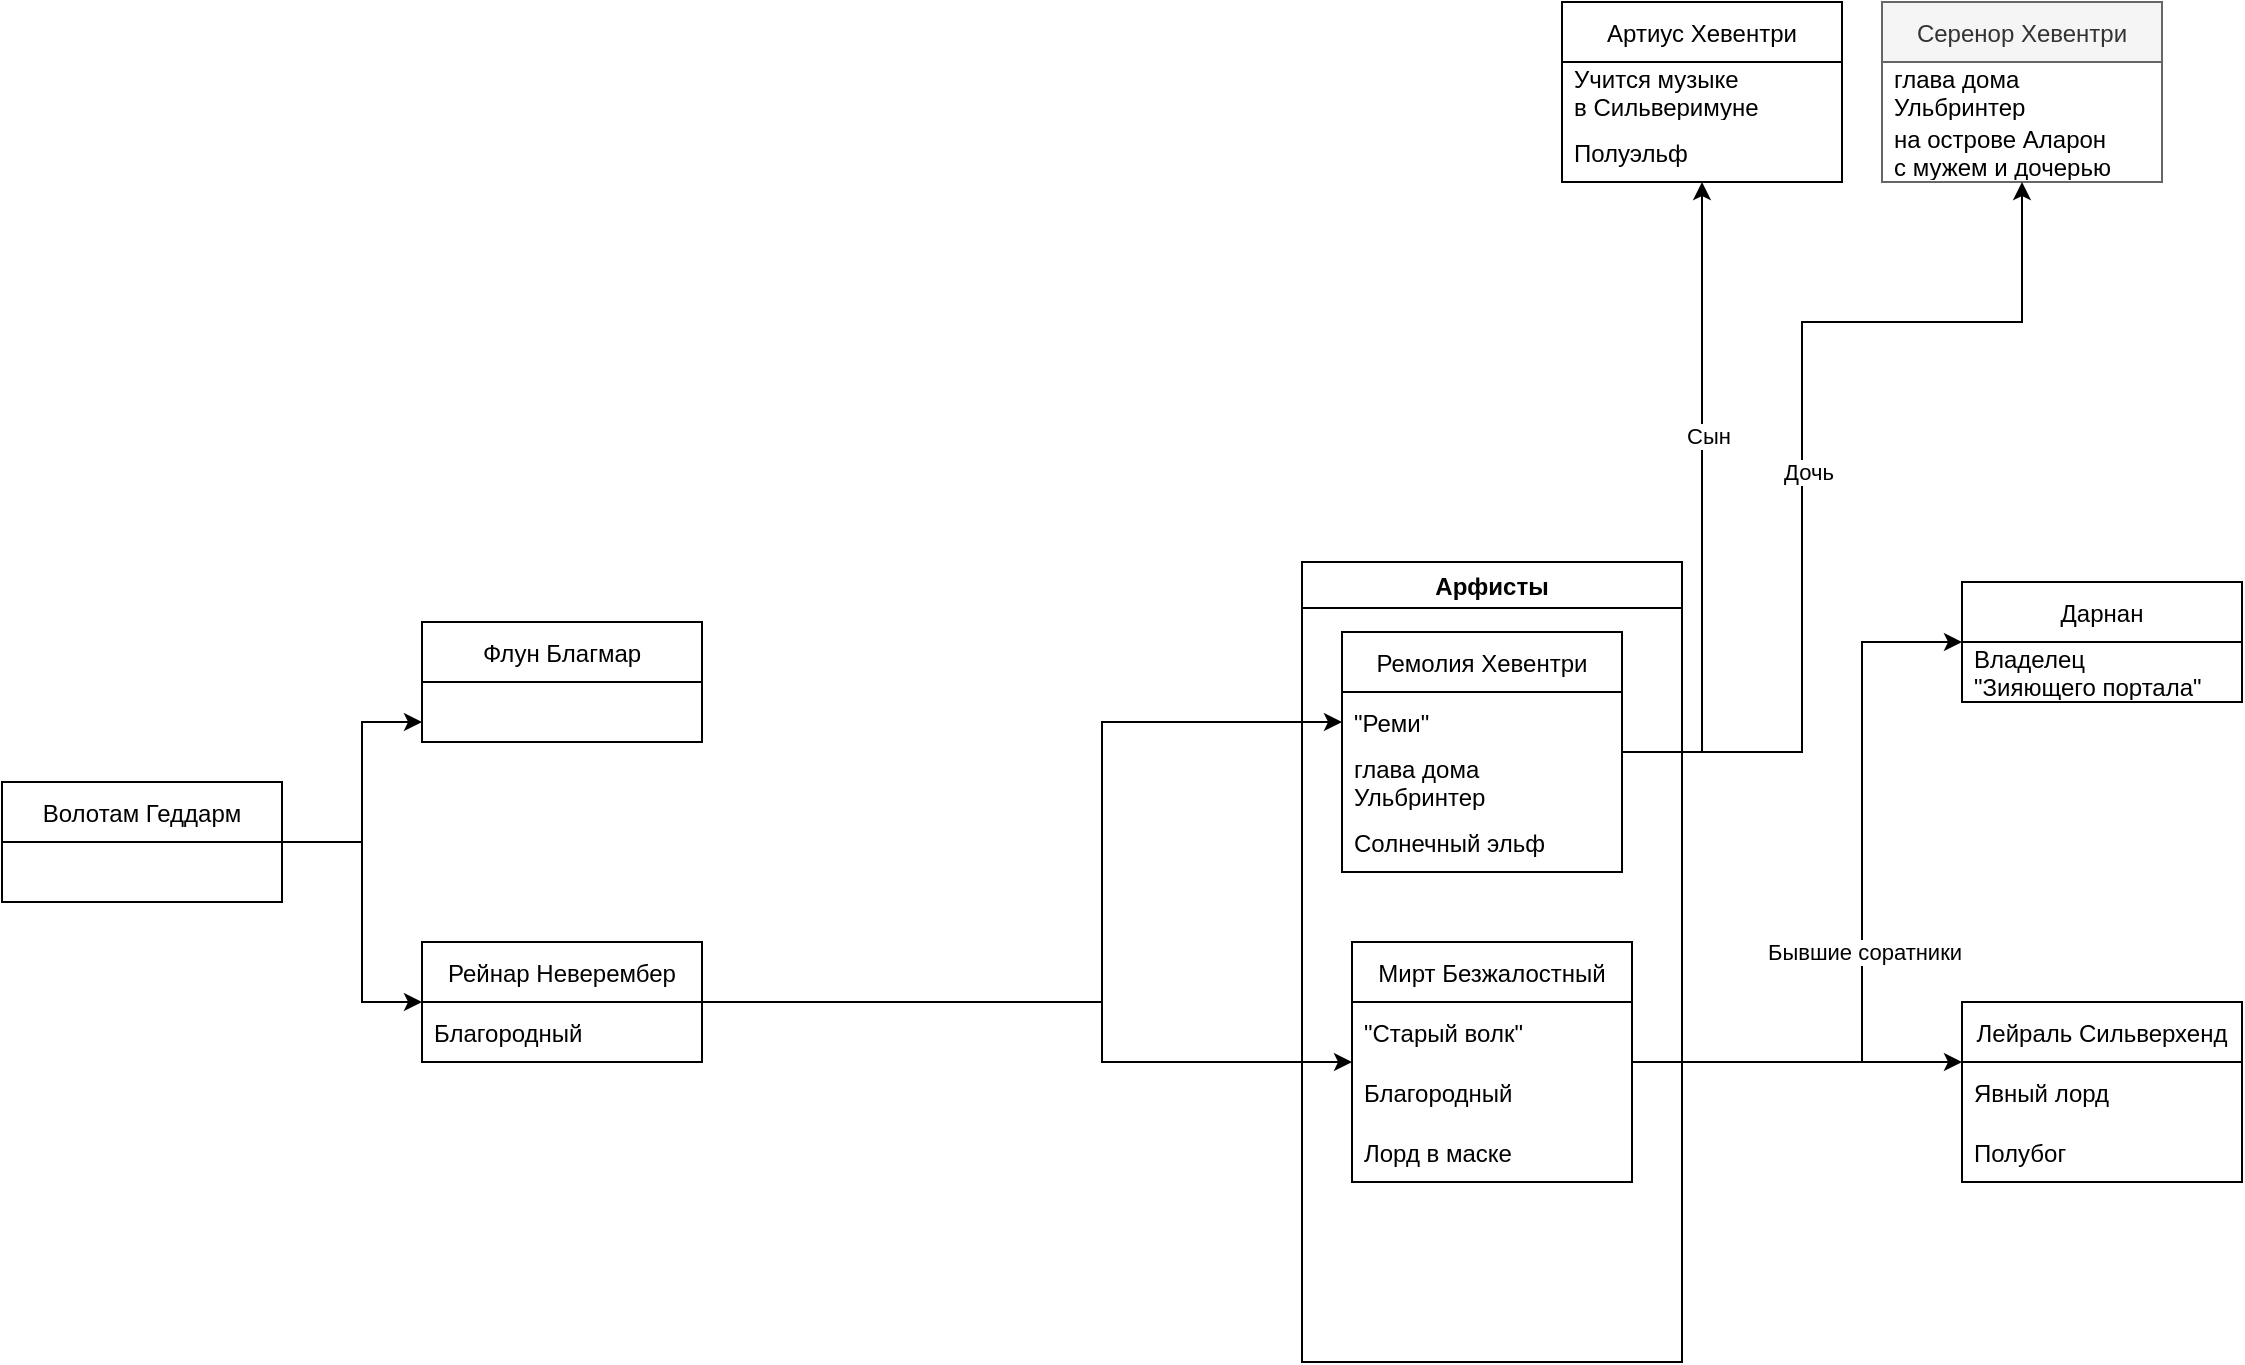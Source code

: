 <mxfile version="20.0.1" type="github">
  <diagram id="gbaLWGpXBdMdFqUW5PpV" name="Page-1">
    <mxGraphModel dx="1550" dy="2061" grid="1" gridSize="10" guides="1" tooltips="1" connect="1" arrows="1" fold="1" page="1" pageScale="1" pageWidth="827" pageHeight="1169" math="0" shadow="0">
      <root>
        <mxCell id="0" />
        <mxCell id="1" parent="0" />
        <mxCell id="l7LqwyLG8jI9HYObJXHe-6" value="" style="edgeStyle=orthogonalEdgeStyle;rounded=0;orthogonalLoop=1;jettySize=auto;html=1;" edge="1" parent="1" source="l7LqwyLG8jI9HYObJXHe-1" target="l7LqwyLG8jI9HYObJXHe-5">
          <mxGeometry relative="1" as="geometry">
            <Array as="points">
              <mxPoint x="260" y="150" />
              <mxPoint x="260" y="90" />
            </Array>
          </mxGeometry>
        </mxCell>
        <mxCell id="l7LqwyLG8jI9HYObJXHe-9" value="" style="edgeStyle=orthogonalEdgeStyle;rounded=0;orthogonalLoop=1;jettySize=auto;html=1;" edge="1" parent="1" source="l7LqwyLG8jI9HYObJXHe-1" target="l7LqwyLG8jI9HYObJXHe-8">
          <mxGeometry relative="1" as="geometry">
            <Array as="points">
              <mxPoint x="260" y="150" />
              <mxPoint x="260" y="230" />
            </Array>
          </mxGeometry>
        </mxCell>
        <mxCell id="l7LqwyLG8jI9HYObJXHe-1" value="Волотам Геддарм" style="swimlane;fontStyle=0;childLayout=stackLayout;horizontal=1;startSize=30;horizontalStack=0;resizeParent=1;resizeParentMax=0;resizeLast=0;collapsible=1;marginBottom=0;" vertex="1" parent="1">
          <mxGeometry x="80" y="120" width="140" height="60" as="geometry" />
        </mxCell>
        <mxCell id="l7LqwyLG8jI9HYObJXHe-5" value="Флун Благмар" style="swimlane;fontStyle=0;childLayout=stackLayout;horizontal=1;startSize=30;horizontalStack=0;resizeParent=1;resizeParentMax=0;resizeLast=0;collapsible=1;marginBottom=0;" vertex="1" parent="1">
          <mxGeometry x="290" y="40" width="140" height="60" as="geometry" />
        </mxCell>
        <mxCell id="l7LqwyLG8jI9HYObJXHe-21" value="" style="edgeStyle=orthogonalEdgeStyle;rounded=0;orthogonalLoop=1;jettySize=auto;html=1;" edge="1" parent="1" source="l7LqwyLG8jI9HYObJXHe-8" target="l7LqwyLG8jI9HYObJXHe-19">
          <mxGeometry relative="1" as="geometry">
            <Array as="points">
              <mxPoint x="630" y="230" />
              <mxPoint x="630" y="260" />
            </Array>
          </mxGeometry>
        </mxCell>
        <mxCell id="l7LqwyLG8jI9HYObJXHe-8" value="Рейнар Неверембер" style="swimlane;fontStyle=0;childLayout=stackLayout;horizontal=1;startSize=30;horizontalStack=0;resizeParent=1;resizeParentMax=0;resizeLast=0;collapsible=1;marginBottom=0;" vertex="1" parent="1">
          <mxGeometry x="290" y="200" width="140" height="60" as="geometry">
            <mxRectangle x="290" y="200" width="150" height="30" as="alternateBounds" />
          </mxGeometry>
        </mxCell>
        <mxCell id="l7LqwyLG8jI9HYObJXHe-13" value="Благородный" style="text;strokeColor=none;fillColor=none;align=left;verticalAlign=middle;spacingLeft=4;spacingRight=4;overflow=hidden;points=[[0,0.5],[1,0.5]];portConstraint=eastwest;rotatable=0;" vertex="1" parent="l7LqwyLG8jI9HYObJXHe-8">
          <mxGeometry y="30" width="140" height="30" as="geometry" />
        </mxCell>
        <mxCell id="l7LqwyLG8jI9HYObJXHe-16" value="Арфисты" style="swimlane;" vertex="1" parent="1">
          <mxGeometry x="730" y="10" width="190" height="400" as="geometry">
            <mxRectangle x="730" y="10" width="90" height="23" as="alternateBounds" />
          </mxGeometry>
        </mxCell>
        <mxCell id="l7LqwyLG8jI9HYObJXHe-19" value="Мирт Безжалостный" style="swimlane;fontStyle=0;childLayout=stackLayout;horizontal=1;startSize=30;horizontalStack=0;resizeParent=1;resizeParentMax=0;resizeLast=0;collapsible=1;marginBottom=0;" vertex="1" parent="l7LqwyLG8jI9HYObJXHe-16">
          <mxGeometry x="25" y="190" width="140" height="120" as="geometry">
            <mxRectangle x="290" y="200" width="150" height="30" as="alternateBounds" />
          </mxGeometry>
        </mxCell>
        <mxCell id="l7LqwyLG8jI9HYObJXHe-20" value="&quot;Старый волк&quot;" style="text;strokeColor=none;fillColor=none;align=left;verticalAlign=middle;spacingLeft=4;spacingRight=4;overflow=hidden;points=[[0,0.5],[1,0.5]];portConstraint=eastwest;rotatable=0;" vertex="1" parent="l7LqwyLG8jI9HYObJXHe-19">
          <mxGeometry y="30" width="140" height="30" as="geometry" />
        </mxCell>
        <mxCell id="l7LqwyLG8jI9HYObJXHe-25" value="Благородный" style="text;strokeColor=none;fillColor=none;align=left;verticalAlign=middle;spacingLeft=4;spacingRight=4;overflow=hidden;points=[[0,0.5],[1,0.5]];portConstraint=eastwest;rotatable=0;" vertex="1" parent="l7LqwyLG8jI9HYObJXHe-19">
          <mxGeometry y="60" width="140" height="30" as="geometry" />
        </mxCell>
        <mxCell id="l7LqwyLG8jI9HYObJXHe-31" value="Лорд в маске" style="text;strokeColor=none;fillColor=none;align=left;verticalAlign=middle;spacingLeft=4;spacingRight=4;overflow=hidden;points=[[0,0.5],[1,0.5]];portConstraint=eastwest;rotatable=0;" vertex="1" parent="l7LqwyLG8jI9HYObJXHe-19">
          <mxGeometry y="90" width="140" height="30" as="geometry" />
        </mxCell>
        <mxCell id="l7LqwyLG8jI9HYObJXHe-39" value="Ремолия Хевентри" style="swimlane;fontStyle=0;childLayout=stackLayout;horizontal=1;startSize=30;horizontalStack=0;resizeParent=1;resizeParentMax=0;resizeLast=0;collapsible=1;marginBottom=0;" vertex="1" parent="l7LqwyLG8jI9HYObJXHe-16">
          <mxGeometry x="20" y="35" width="140" height="120" as="geometry">
            <mxRectangle x="290" y="200" width="150" height="30" as="alternateBounds" />
          </mxGeometry>
        </mxCell>
        <mxCell id="l7LqwyLG8jI9HYObJXHe-41" value="&quot;Реми&quot;" style="text;strokeColor=none;fillColor=none;align=left;verticalAlign=middle;spacingLeft=4;spacingRight=4;overflow=hidden;points=[[0,0.5],[1,0.5]];portConstraint=eastwest;rotatable=0;" vertex="1" parent="l7LqwyLG8jI9HYObJXHe-39">
          <mxGeometry y="30" width="140" height="30" as="geometry" />
        </mxCell>
        <mxCell id="l7LqwyLG8jI9HYObJXHe-42" value="глава дома &#xa;Ульбринтер" style="text;strokeColor=none;fillColor=none;align=left;verticalAlign=middle;spacingLeft=4;spacingRight=4;overflow=hidden;points=[[0,0.5],[1,0.5]];portConstraint=eastwest;rotatable=0;" vertex="1" parent="l7LqwyLG8jI9HYObJXHe-39">
          <mxGeometry y="60" width="140" height="30" as="geometry" />
        </mxCell>
        <mxCell id="l7LqwyLG8jI9HYObJXHe-48" value="Солнечный эльф" style="text;strokeColor=none;fillColor=none;align=left;verticalAlign=middle;spacingLeft=4;spacingRight=4;overflow=hidden;points=[[0,0.5],[1,0.5]];portConstraint=eastwest;rotatable=0;" vertex="1" parent="l7LqwyLG8jI9HYObJXHe-39">
          <mxGeometry y="90" width="140" height="30" as="geometry" />
        </mxCell>
        <mxCell id="l7LqwyLG8jI9HYObJXHe-24" value="Лейраль Сильверхенд" style="swimlane;fontStyle=0;childLayout=stackLayout;horizontal=1;startSize=30;horizontalStack=0;resizeParent=1;resizeParentMax=0;resizeLast=0;collapsible=1;marginBottom=0;" vertex="1" parent="1">
          <mxGeometry x="1060" y="230" width="140" height="90" as="geometry" />
        </mxCell>
        <mxCell id="l7LqwyLG8jI9HYObJXHe-34" value="Явный лорд" style="text;strokeColor=none;fillColor=none;align=left;verticalAlign=middle;spacingLeft=4;spacingRight=4;overflow=hidden;points=[[0,0.5],[1,0.5]];portConstraint=eastwest;rotatable=0;" vertex="1" parent="l7LqwyLG8jI9HYObJXHe-24">
          <mxGeometry y="30" width="140" height="30" as="geometry" />
        </mxCell>
        <mxCell id="l7LqwyLG8jI9HYObJXHe-49" value="Полубог" style="text;strokeColor=none;fillColor=none;align=left;verticalAlign=middle;spacingLeft=4;spacingRight=4;overflow=hidden;points=[[0,0.5],[1,0.5]];portConstraint=eastwest;rotatable=0;" vertex="1" parent="l7LqwyLG8jI9HYObJXHe-24">
          <mxGeometry y="60" width="140" height="30" as="geometry" />
        </mxCell>
        <mxCell id="l7LqwyLG8jI9HYObJXHe-30" style="edgeStyle=orthogonalEdgeStyle;rounded=0;orthogonalLoop=1;jettySize=auto;html=1;" edge="1" parent="1" source="l7LqwyLG8jI9HYObJXHe-19" target="l7LqwyLG8jI9HYObJXHe-24">
          <mxGeometry relative="1" as="geometry">
            <Array as="points">
              <mxPoint x="1040" y="260" />
              <mxPoint x="1040" y="260" />
            </Array>
          </mxGeometry>
        </mxCell>
        <mxCell id="l7LqwyLG8jI9HYObJXHe-35" value="Дарнан" style="swimlane;fontStyle=0;childLayout=stackLayout;horizontal=1;startSize=30;horizontalStack=0;resizeParent=1;resizeParentMax=0;resizeLast=0;collapsible=1;marginBottom=0;" vertex="1" parent="1">
          <mxGeometry x="1060" y="20" width="140" height="60" as="geometry" />
        </mxCell>
        <mxCell id="l7LqwyLG8jI9HYObJXHe-36" value="Владелец &#xa;&quot;Зияющего портала&quot;" style="text;strokeColor=none;fillColor=none;align=left;verticalAlign=middle;spacingLeft=4;spacingRight=4;overflow=hidden;points=[[0,0.5],[1,0.5]];portConstraint=eastwest;rotatable=0;" vertex="1" parent="l7LqwyLG8jI9HYObJXHe-35">
          <mxGeometry y="30" width="140" height="30" as="geometry" />
        </mxCell>
        <mxCell id="l7LqwyLG8jI9HYObJXHe-37" style="edgeStyle=orthogonalEdgeStyle;rounded=0;orthogonalLoop=1;jettySize=auto;html=1;" edge="1" parent="1" source="l7LqwyLG8jI9HYObJXHe-19" target="l7LqwyLG8jI9HYObJXHe-35">
          <mxGeometry relative="1" as="geometry">
            <Array as="points">
              <mxPoint x="1010" y="260" />
              <mxPoint x="1010" y="50" />
            </Array>
          </mxGeometry>
        </mxCell>
        <mxCell id="l7LqwyLG8jI9HYObJXHe-38" value="Бывшие соратники" style="edgeLabel;html=1;align=center;verticalAlign=middle;resizable=0;points=[];" vertex="1" connectable="0" parent="l7LqwyLG8jI9HYObJXHe-37">
          <mxGeometry x="-0.093" y="-1" relative="1" as="geometry">
            <mxPoint as="offset" />
          </mxGeometry>
        </mxCell>
        <mxCell id="l7LqwyLG8jI9HYObJXHe-43" style="edgeStyle=orthogonalEdgeStyle;rounded=0;orthogonalLoop=1;jettySize=auto;html=1;" edge="1" parent="1" source="l7LqwyLG8jI9HYObJXHe-13" target="l7LqwyLG8jI9HYObJXHe-39">
          <mxGeometry relative="1" as="geometry">
            <Array as="points">
              <mxPoint x="630" y="230" />
              <mxPoint x="630" y="90" />
            </Array>
          </mxGeometry>
        </mxCell>
        <mxCell id="l7LqwyLG8jI9HYObJXHe-50" value="Артиус Хевентри" style="swimlane;fontStyle=0;childLayout=stackLayout;horizontal=1;startSize=30;horizontalStack=0;resizeParent=1;resizeParentMax=0;resizeLast=0;collapsible=1;marginBottom=0;" vertex="1" parent="1">
          <mxGeometry x="860" y="-270" width="140" height="90" as="geometry">
            <mxRectangle x="290" y="200" width="150" height="30" as="alternateBounds" />
          </mxGeometry>
        </mxCell>
        <mxCell id="l7LqwyLG8jI9HYObJXHe-52" value="Учится музыке&#xa; в Сильверимуне" style="text;strokeColor=none;fillColor=none;align=left;verticalAlign=middle;spacingLeft=4;spacingRight=4;overflow=hidden;points=[[0,0.5],[1,0.5]];portConstraint=eastwest;rotatable=0;" vertex="1" parent="l7LqwyLG8jI9HYObJXHe-50">
          <mxGeometry y="30" width="140" height="30" as="geometry" />
        </mxCell>
        <mxCell id="l7LqwyLG8jI9HYObJXHe-51" value="Полуэльф" style="text;strokeColor=none;fillColor=none;align=left;verticalAlign=middle;spacingLeft=4;spacingRight=4;overflow=hidden;points=[[0,0.5],[1,0.5]];portConstraint=eastwest;rotatable=0;" vertex="1" parent="l7LqwyLG8jI9HYObJXHe-50">
          <mxGeometry y="60" width="140" height="30" as="geometry" />
        </mxCell>
        <mxCell id="l7LqwyLG8jI9HYObJXHe-54" value="" style="edgeStyle=orthogonalEdgeStyle;rounded=0;orthogonalLoop=1;jettySize=auto;html=1;" edge="1" parent="1" source="l7LqwyLG8jI9HYObJXHe-39" target="l7LqwyLG8jI9HYObJXHe-50">
          <mxGeometry relative="1" as="geometry">
            <Array as="points">
              <mxPoint x="930" y="105" />
            </Array>
          </mxGeometry>
        </mxCell>
        <mxCell id="l7LqwyLG8jI9HYObJXHe-55" value="Сын" style="edgeLabel;html=1;align=center;verticalAlign=middle;resizable=0;points=[];" vertex="1" connectable="0" parent="l7LqwyLG8jI9HYObJXHe-54">
          <mxGeometry x="0.218" y="-3" relative="1" as="geometry">
            <mxPoint as="offset" />
          </mxGeometry>
        </mxCell>
        <mxCell id="l7LqwyLG8jI9HYObJXHe-57" value="Серенор Хевентри" style="swimlane;fontStyle=0;childLayout=stackLayout;horizontal=1;startSize=30;horizontalStack=0;resizeParent=1;resizeParentMax=0;resizeLast=0;collapsible=1;marginBottom=0;fillColor=#f5f5f5;fontColor=#333333;strokeColor=#666666;" vertex="1" parent="1">
          <mxGeometry x="1020" y="-270" width="140" height="90" as="geometry">
            <mxRectangle x="290" y="200" width="150" height="30" as="alternateBounds" />
          </mxGeometry>
        </mxCell>
        <mxCell id="l7LqwyLG8jI9HYObJXHe-59" value="глава дома &#xa;Ульбринтер" style="text;strokeColor=none;fillColor=none;align=left;verticalAlign=middle;spacingLeft=4;spacingRight=4;overflow=hidden;points=[[0,0.5],[1,0.5]];portConstraint=eastwest;rotatable=0;" vertex="1" parent="l7LqwyLG8jI9HYObJXHe-57">
          <mxGeometry y="30" width="140" height="30" as="geometry" />
        </mxCell>
        <mxCell id="l7LqwyLG8jI9HYObJXHe-60" value="на острове Аларон &#xa;с мужем и дочерью" style="text;strokeColor=none;fillColor=none;align=left;verticalAlign=middle;spacingLeft=4;spacingRight=4;overflow=hidden;points=[[0,0.5],[1,0.5]];portConstraint=eastwest;rotatable=0;" vertex="1" parent="l7LqwyLG8jI9HYObJXHe-57">
          <mxGeometry y="60" width="140" height="30" as="geometry" />
        </mxCell>
        <mxCell id="l7LqwyLG8jI9HYObJXHe-61" value="" style="edgeStyle=orthogonalEdgeStyle;rounded=0;orthogonalLoop=1;jettySize=auto;html=1;" edge="1" parent="1" source="l7LqwyLG8jI9HYObJXHe-39" target="l7LqwyLG8jI9HYObJXHe-57">
          <mxGeometry relative="1" as="geometry">
            <Array as="points">
              <mxPoint x="980" y="105" />
              <mxPoint x="980" y="-110" />
              <mxPoint x="1090" y="-110" />
            </Array>
          </mxGeometry>
        </mxCell>
        <mxCell id="l7LqwyLG8jI9HYObJXHe-62" value="Дочь" style="edgeLabel;html=1;align=center;verticalAlign=middle;resizable=0;points=[];" vertex="1" connectable="0" parent="l7LqwyLG8jI9HYObJXHe-61">
          <mxGeometry x="-0.051" y="-3" relative="1" as="geometry">
            <mxPoint as="offset" />
          </mxGeometry>
        </mxCell>
      </root>
    </mxGraphModel>
  </diagram>
</mxfile>
